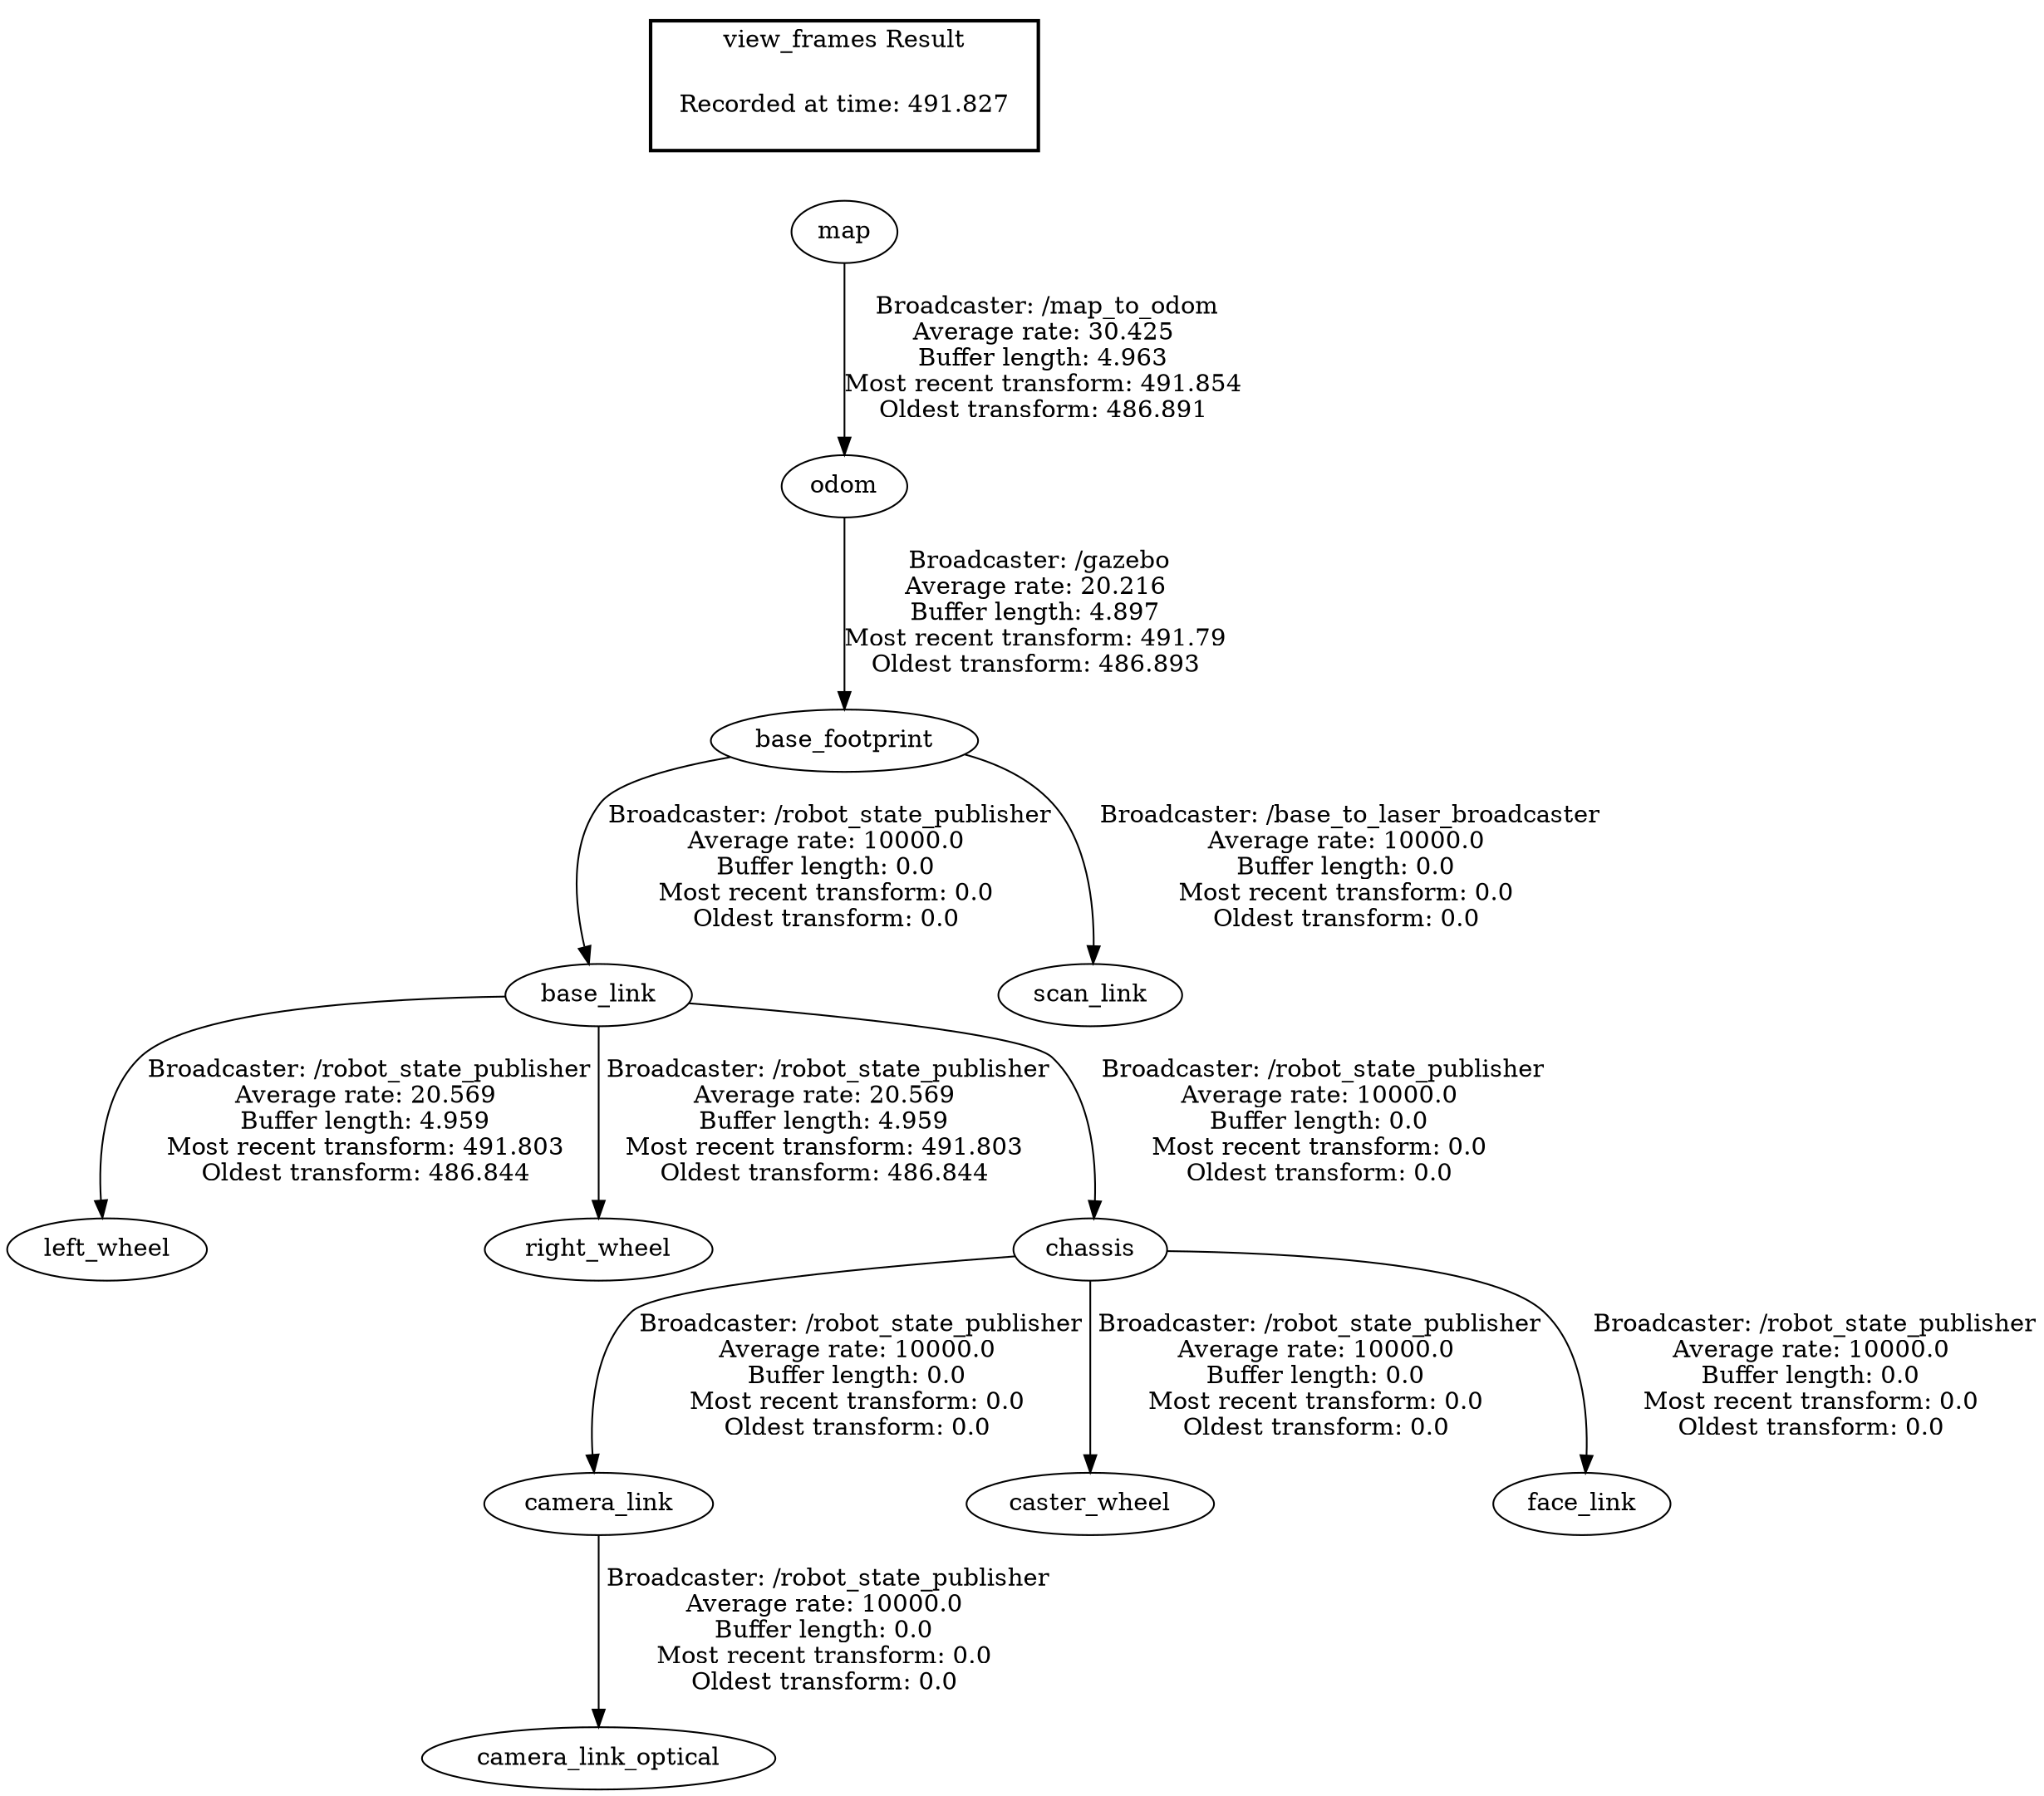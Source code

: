 digraph G {
"base_link" -> "left_wheel"[label=" Broadcaster: /robot_state_publisher\nAverage rate: 20.569\nBuffer length: 4.959\nMost recent transform: 491.803\nOldest transform: 486.844\n"];
"base_footprint" -> "base_link"[label=" Broadcaster: /robot_state_publisher\nAverage rate: 10000.0\nBuffer length: 0.0\nMost recent transform: 0.0\nOldest transform: 0.0\n"];
"base_link" -> "right_wheel"[label=" Broadcaster: /robot_state_publisher\nAverage rate: 20.569\nBuffer length: 4.959\nMost recent transform: 491.803\nOldest transform: 486.844\n"];
"odom" -> "base_footprint"[label=" Broadcaster: /gazebo\nAverage rate: 20.216\nBuffer length: 4.897\nMost recent transform: 491.79\nOldest transform: 486.893\n"];
"chassis" -> "camera_link"[label=" Broadcaster: /robot_state_publisher\nAverage rate: 10000.0\nBuffer length: 0.0\nMost recent transform: 0.0\nOldest transform: 0.0\n"];
"base_link" -> "chassis"[label=" Broadcaster: /robot_state_publisher\nAverage rate: 10000.0\nBuffer length: 0.0\nMost recent transform: 0.0\nOldest transform: 0.0\n"];
"camera_link" -> "camera_link_optical"[label=" Broadcaster: /robot_state_publisher\nAverage rate: 10000.0\nBuffer length: 0.0\nMost recent transform: 0.0\nOldest transform: 0.0\n"];
"chassis" -> "caster_wheel"[label=" Broadcaster: /robot_state_publisher\nAverage rate: 10000.0\nBuffer length: 0.0\nMost recent transform: 0.0\nOldest transform: 0.0\n"];
"chassis" -> "face_link"[label=" Broadcaster: /robot_state_publisher\nAverage rate: 10000.0\nBuffer length: 0.0\nMost recent transform: 0.0\nOldest transform: 0.0\n"];
"base_footprint" -> "scan_link"[label=" Broadcaster: /base_to_laser_broadcaster\nAverage rate: 10000.0\nBuffer length: 0.0\nMost recent transform: 0.0\nOldest transform: 0.0\n"];
"map" -> "odom"[label=" Broadcaster: /map_to_odom\nAverage rate: 30.425\nBuffer length: 4.963\nMost recent transform: 491.854\nOldest transform: 486.891\n"];
edge [style=invis];
 subgraph cluster_legend { style=bold; color=black; label ="view_frames Result";
"Recorded at time: 491.827"[ shape=plaintext ] ;
}->"map";
}